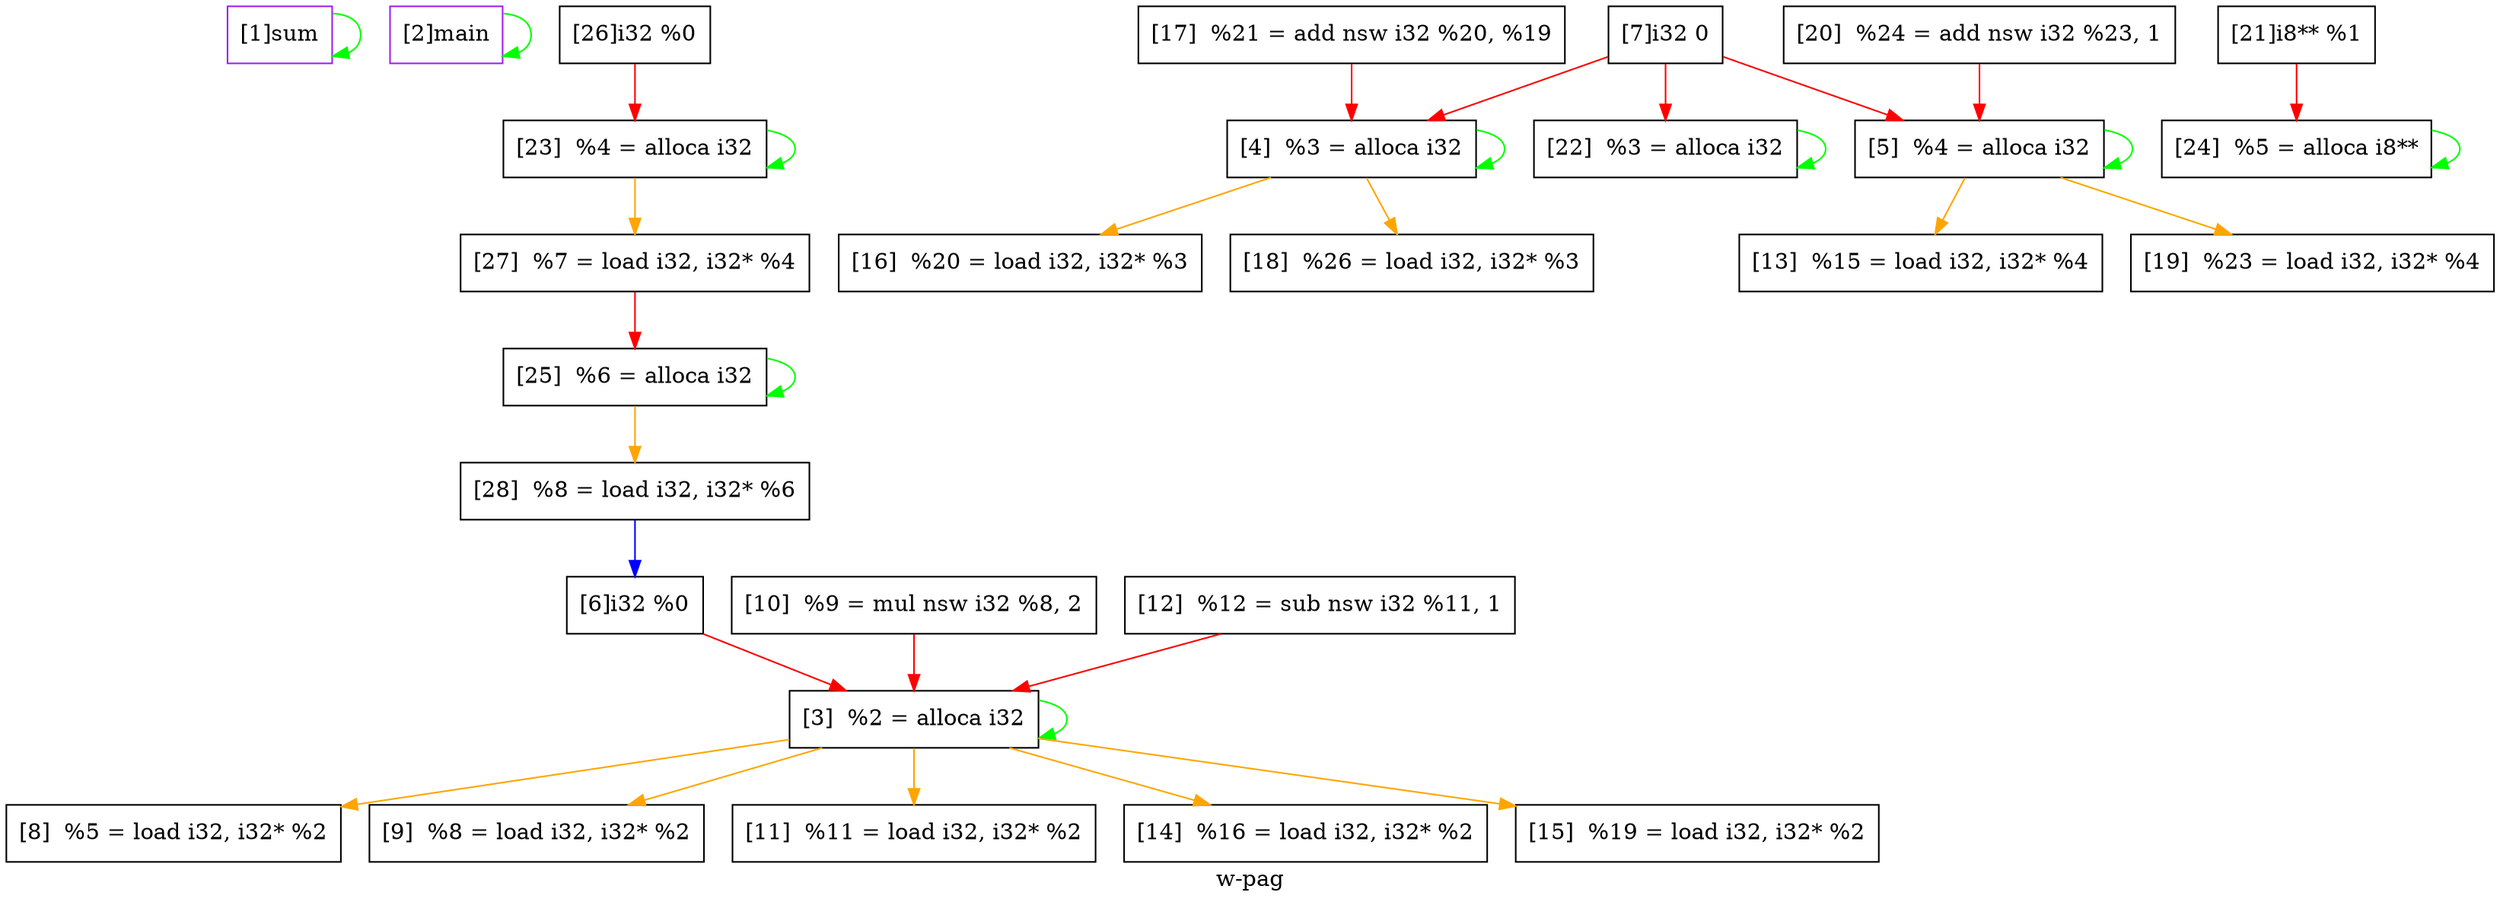 digraph "w-pag"{
	label="w-pag";


	// Define the nodes
	N1 [shape=rectangle, color=purple,label="[1]sum"];
	N2 [shape=rectangle, color=purple,label="[2]main"];
	N3 [shape=rectangle, color=black,label="[3]  %2 = alloca i32"];
	N4 [shape=rectangle, color=black,label="[4]  %3 = alloca i32"];
	N5 [shape=rectangle, color=black,label="[5]  %4 = alloca i32"];
	N6 [shape=rectangle, color=black,label="[6]i32 %0"];
	N7 [shape=rectangle, color=black,label="[7]i32 0"];
	N8 [shape=rectangle, color=black,label="[8]  %5 = load i32, i32* %2"];
	N9 [shape=rectangle, color=black,label="[9]  %8 = load i32, i32* %2"];
	N10 [shape=rectangle, color=black,label="[10]  %9 = mul nsw i32 %8, 2"];
	N11 [shape=rectangle, color=black,label="[11]  %11 = load i32, i32* %2"];
	N12 [shape=rectangle, color=black,label="[12]  %12 = sub nsw i32 %11, 1"];
	N13 [shape=rectangle, color=black,label="[13]  %15 = load i32, i32* %4"];
	N14 [shape=rectangle, color=black,label="[14]  %16 = load i32, i32* %2"];
	N15 [shape=rectangle, color=black,label="[15]  %19 = load i32, i32* %2"];
	N16 [shape=rectangle, color=black,label="[16]  %20 = load i32, i32* %3"];
	N17 [shape=rectangle, color=black,label="[17]  %21 = add nsw i32 %20, %19"];
	N18 [shape=rectangle, color=black,label="[18]  %26 = load i32, i32* %3"];
	N19 [shape=rectangle, color=black,label="[19]  %23 = load i32, i32* %4"];
	N20 [shape=rectangle, color=black,label="[20]  %24 = add nsw i32 %23, 1"];
	N21 [shape=rectangle, color=black,label="[21]i8** %1"];
	N22 [shape=rectangle, color=black,label="[22]  %3 = alloca i32"];
	N23 [shape=rectangle, color=black,label="[23]  %4 = alloca i32"];
	N24 [shape=rectangle, color=black,label="[24]  %5 = alloca i8**"];
	N25 [shape=rectangle, color=black,label="[25]  %6 = alloca i32"];
	N26 [shape=rectangle, color=black,label="[26]i32 %0"];
	N27 [shape=rectangle, color=black,label="[27]  %7 = load i32, i32* %4"];
	N28 [shape=rectangle, color=black,label="[28]  %8 = load i32, i32* %6"];


	// Define the edges
	N1 -> N1[color=green,label=""];
	N2 -> N2[color=green,label=""];
	N3 -> N3[color=green,label=""];
	N3 -> N8[color=orange,label=""];
	N3 -> N9[color=orange,label=""];
	N3 -> N11[color=orange,label=""];
	N3 -> N14[color=orange,label=""];
	N3 -> N15[color=orange,label=""];
	N4 -> N4[color=green,label=""];
	N4 -> N16[color=orange,label=""];
	N4 -> N18[color=orange,label=""];
	N5 -> N5[color=green,label=""];
	N5 -> N13[color=orange,label=""];
	N5 -> N19[color=orange,label=""];
	N6 -> N3[color=red,label=""];
	N7 -> N4[color=red,label=""];
	N7 -> N5[color=red,label=""];
	N7 -> N22[color=red,label=""];
	N10 -> N3[color=red,label=""];
	N12 -> N3[color=red,label=""];
	N17 -> N4[color=red,label=""];
	N20 -> N5[color=red,label=""];
	N21 -> N24[color=red,label=""];
	N22 -> N22[color=green,label=""];
	N23 -> N23[color=green,label=""];
	N23 -> N27[color=orange,label=""];
	N24 -> N24[color=green,label=""];
	N25 -> N25[color=green,label=""];
	N25 -> N28[color=orange,label=""];
	N26 -> N23[color=red,label=""];
	N27 -> N25[color=red,label=""];
	N28 -> N6[color=blue,label=""];
}
